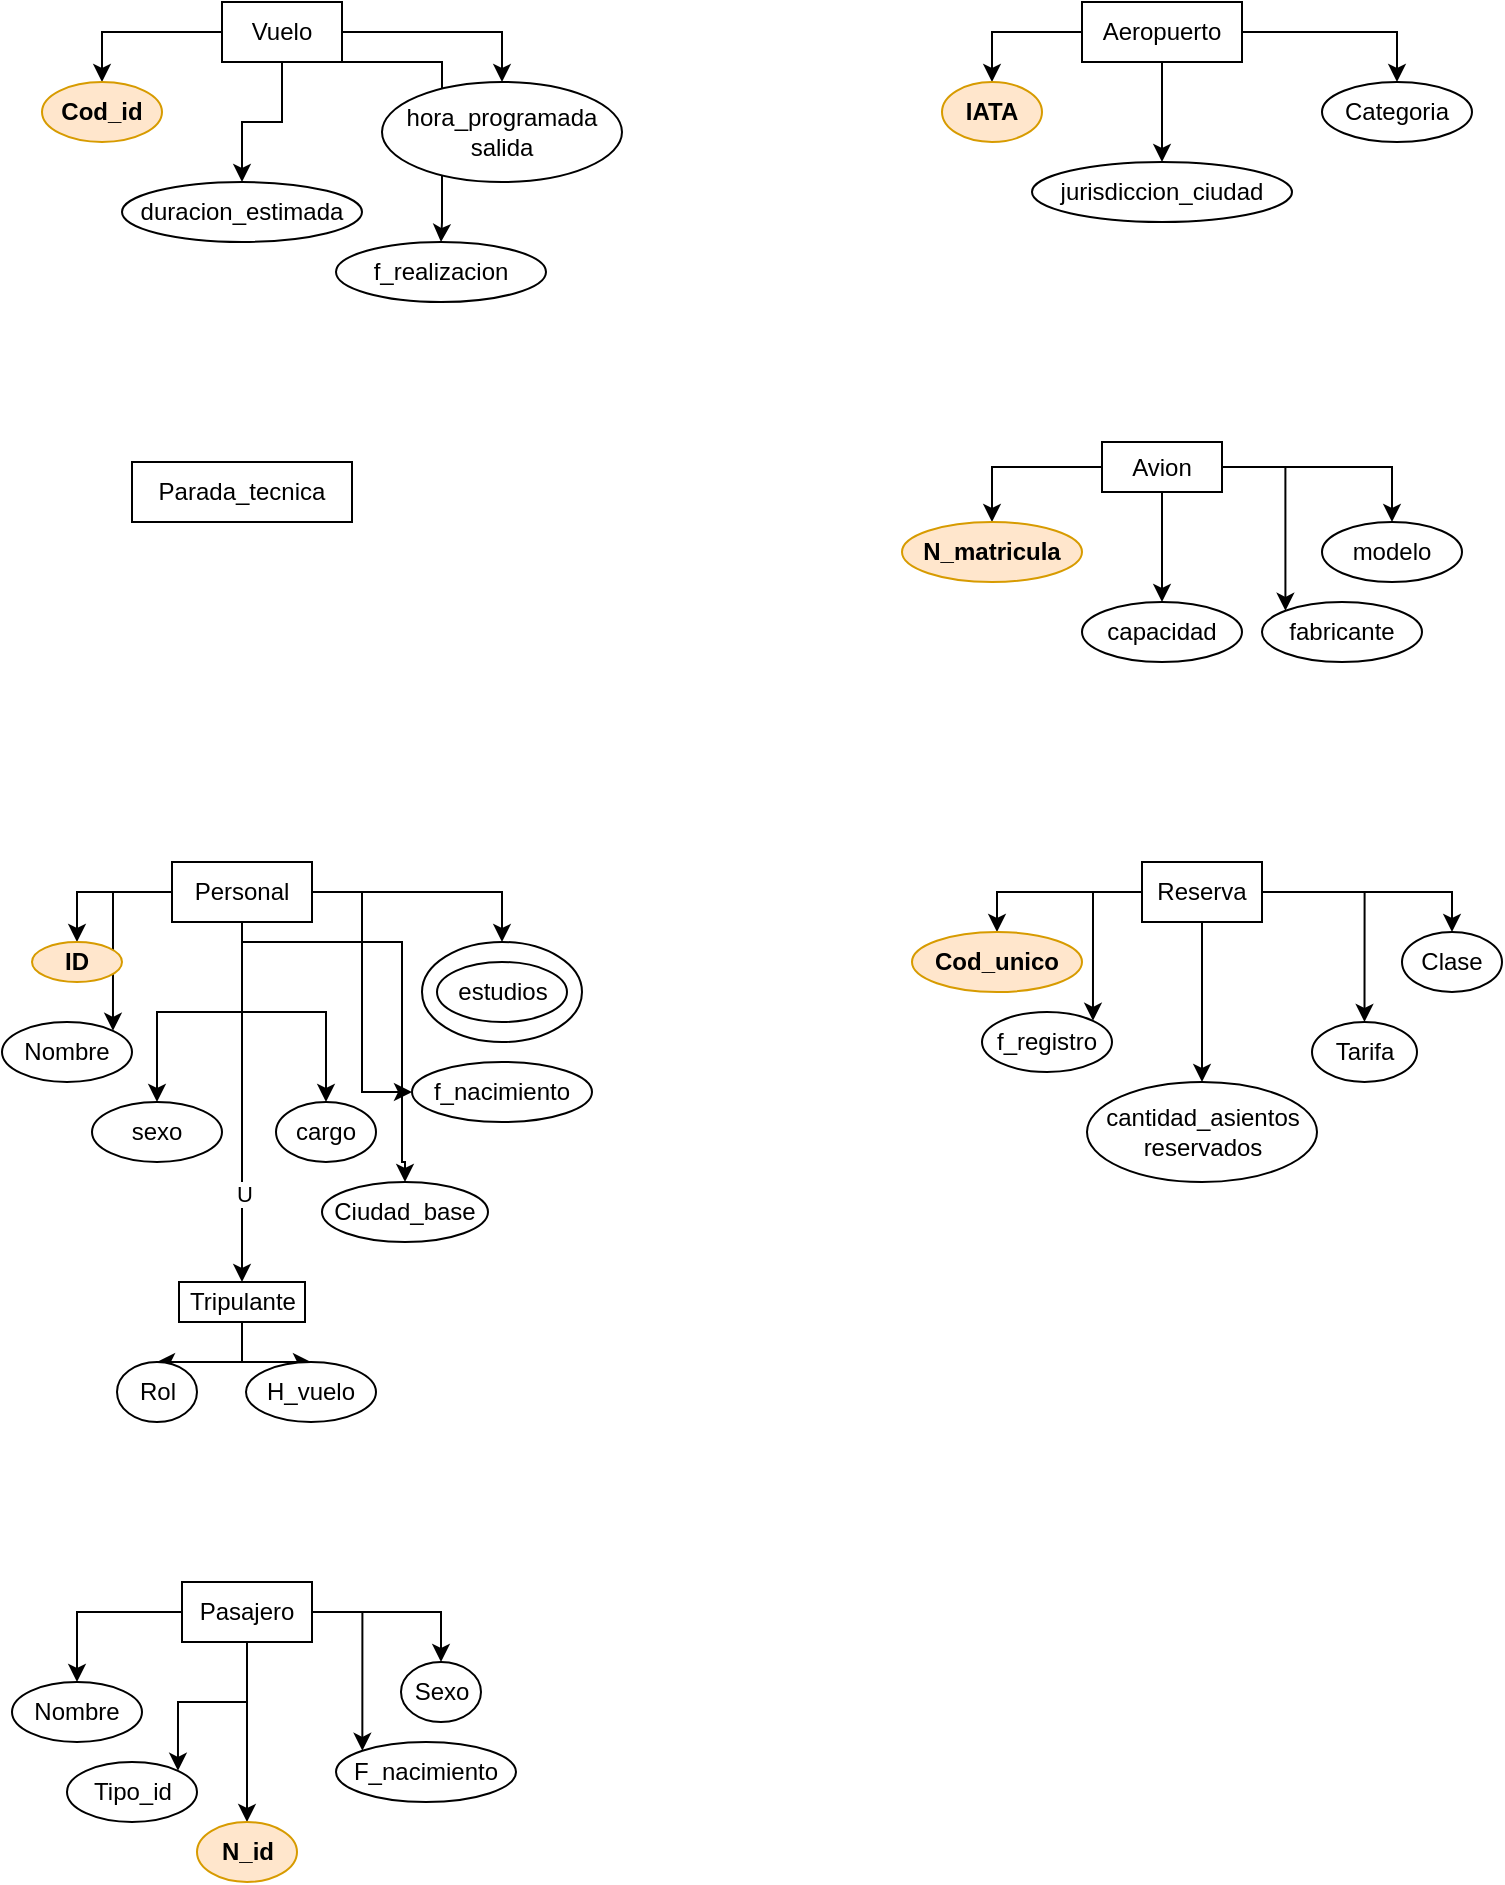 <mxfile version="21.7.2" type="github">
  <diagram name="Página-1" id="UUR40JyIWrCSjtDDrcDr">
    <mxGraphModel dx="1379" dy="797" grid="1" gridSize="10" guides="1" tooltips="1" connect="1" arrows="1" fold="1" page="1" pageScale="1" pageWidth="827" pageHeight="1169" math="0" shadow="0">
      <root>
        <mxCell id="0" />
        <mxCell id="1" parent="0" />
        <mxCell id="4Mqh_UqCW2FSAEqXyaWD-35" value="" style="ellipse;whiteSpace=wrap;html=1;" vertex="1" parent="1">
          <mxGeometry x="220" y="520" width="80" height="50" as="geometry" />
        </mxCell>
        <mxCell id="4Mqh_UqCW2FSAEqXyaWD-12" style="edgeStyle=orthogonalEdgeStyle;rounded=0;orthogonalLoop=1;jettySize=auto;html=1;" edge="1" parent="1" source="4Mqh_UqCW2FSAEqXyaWD-1" target="4Mqh_UqCW2FSAEqXyaWD-2">
          <mxGeometry relative="1" as="geometry" />
        </mxCell>
        <mxCell id="4Mqh_UqCW2FSAEqXyaWD-13" style="edgeStyle=orthogonalEdgeStyle;rounded=0;orthogonalLoop=1;jettySize=auto;html=1;" edge="1" parent="1" source="4Mqh_UqCW2FSAEqXyaWD-1" target="4Mqh_UqCW2FSAEqXyaWD-4">
          <mxGeometry relative="1" as="geometry" />
        </mxCell>
        <mxCell id="4Mqh_UqCW2FSAEqXyaWD-14" style="edgeStyle=orthogonalEdgeStyle;rounded=0;orthogonalLoop=1;jettySize=auto;html=1;entryX=0.5;entryY=0;entryDx=0;entryDy=0;" edge="1" parent="1" source="4Mqh_UqCW2FSAEqXyaWD-1" target="4Mqh_UqCW2FSAEqXyaWD-5">
          <mxGeometry relative="1" as="geometry" />
        </mxCell>
        <mxCell id="4Mqh_UqCW2FSAEqXyaWD-39" style="edgeStyle=orthogonalEdgeStyle;rounded=0;orthogonalLoop=1;jettySize=auto;html=1;entryX=0.5;entryY=0;entryDx=0;entryDy=0;" edge="1" parent="1" source="4Mqh_UqCW2FSAEqXyaWD-1" target="4Mqh_UqCW2FSAEqXyaWD-38">
          <mxGeometry relative="1" as="geometry">
            <Array as="points">
              <mxPoint x="230" y="80" />
              <mxPoint x="230" y="160" />
            </Array>
          </mxGeometry>
        </mxCell>
        <mxCell id="4Mqh_UqCW2FSAEqXyaWD-1" value="Vuelo" style="rounded=0;whiteSpace=wrap;html=1;" vertex="1" parent="1">
          <mxGeometry x="120" y="50" width="60" height="30" as="geometry" />
        </mxCell>
        <mxCell id="4Mqh_UqCW2FSAEqXyaWD-2" value="Cod_id" style="ellipse;whiteSpace=wrap;html=1;fillColor=#ffe6cc;strokeColor=#d79b00;fontStyle=1" vertex="1" parent="1">
          <mxGeometry x="30" y="90" width="60" height="30" as="geometry" />
        </mxCell>
        <mxCell id="4Mqh_UqCW2FSAEqXyaWD-4" value="duracion_estimada" style="ellipse;whiteSpace=wrap;html=1;" vertex="1" parent="1">
          <mxGeometry x="70" y="140" width="120" height="30" as="geometry" />
        </mxCell>
        <mxCell id="4Mqh_UqCW2FSAEqXyaWD-5" value="hora_programada&lt;br&gt;salida" style="ellipse;whiteSpace=wrap;html=1;" vertex="1" parent="1">
          <mxGeometry x="200" y="90" width="120" height="50" as="geometry" />
        </mxCell>
        <mxCell id="4Mqh_UqCW2FSAEqXyaWD-6" value="Parada_tecnica" style="rounded=0;whiteSpace=wrap;html=1;" vertex="1" parent="1">
          <mxGeometry x="75" y="280" width="110" height="30" as="geometry" />
        </mxCell>
        <mxCell id="4Mqh_UqCW2FSAEqXyaWD-15" style="edgeStyle=orthogonalEdgeStyle;rounded=0;orthogonalLoop=1;jettySize=auto;html=1;" edge="1" parent="1" source="4Mqh_UqCW2FSAEqXyaWD-8" target="4Mqh_UqCW2FSAEqXyaWD-9">
          <mxGeometry relative="1" as="geometry" />
        </mxCell>
        <mxCell id="4Mqh_UqCW2FSAEqXyaWD-16" style="edgeStyle=orthogonalEdgeStyle;rounded=0;orthogonalLoop=1;jettySize=auto;html=1;" edge="1" parent="1" source="4Mqh_UqCW2FSAEqXyaWD-8" target="4Mqh_UqCW2FSAEqXyaWD-10">
          <mxGeometry relative="1" as="geometry" />
        </mxCell>
        <mxCell id="4Mqh_UqCW2FSAEqXyaWD-17" style="edgeStyle=orthogonalEdgeStyle;rounded=0;orthogonalLoop=1;jettySize=auto;html=1;entryX=0.5;entryY=0;entryDx=0;entryDy=0;" edge="1" parent="1" source="4Mqh_UqCW2FSAEqXyaWD-8" target="4Mqh_UqCW2FSAEqXyaWD-11">
          <mxGeometry relative="1" as="geometry" />
        </mxCell>
        <mxCell id="4Mqh_UqCW2FSAEqXyaWD-8" value="Aeropuerto" style="rounded=0;whiteSpace=wrap;html=1;" vertex="1" parent="1">
          <mxGeometry x="550" y="50" width="80" height="30" as="geometry" />
        </mxCell>
        <mxCell id="4Mqh_UqCW2FSAEqXyaWD-9" value="&lt;b&gt;IATA&lt;/b&gt;" style="ellipse;whiteSpace=wrap;html=1;fillColor=#ffe6cc;strokeColor=#d79b00;" vertex="1" parent="1">
          <mxGeometry x="480" y="90" width="50" height="30" as="geometry" />
        </mxCell>
        <mxCell id="4Mqh_UqCW2FSAEqXyaWD-10" value="jurisdiccion_ciudad" style="ellipse;whiteSpace=wrap;html=1;" vertex="1" parent="1">
          <mxGeometry x="525" y="130" width="130" height="30" as="geometry" />
        </mxCell>
        <mxCell id="4Mqh_UqCW2FSAEqXyaWD-11" value="Categoria" style="ellipse;whiteSpace=wrap;html=1;" vertex="1" parent="1">
          <mxGeometry x="670" y="90" width="75" height="30" as="geometry" />
        </mxCell>
        <mxCell id="4Mqh_UqCW2FSAEqXyaWD-24" style="edgeStyle=orthogonalEdgeStyle;rounded=0;orthogonalLoop=1;jettySize=auto;html=1;entryX=0.5;entryY=0;entryDx=0;entryDy=0;" edge="1" parent="1" source="4Mqh_UqCW2FSAEqXyaWD-19" target="4Mqh_UqCW2FSAEqXyaWD-20">
          <mxGeometry relative="1" as="geometry" />
        </mxCell>
        <mxCell id="4Mqh_UqCW2FSAEqXyaWD-25" style="edgeStyle=orthogonalEdgeStyle;rounded=0;orthogonalLoop=1;jettySize=auto;html=1;entryX=0.5;entryY=0;entryDx=0;entryDy=0;" edge="1" parent="1" source="4Mqh_UqCW2FSAEqXyaWD-19" target="4Mqh_UqCW2FSAEqXyaWD-21">
          <mxGeometry relative="1" as="geometry" />
        </mxCell>
        <mxCell id="4Mqh_UqCW2FSAEqXyaWD-26" style="edgeStyle=orthogonalEdgeStyle;rounded=0;orthogonalLoop=1;jettySize=auto;html=1;entryX=0;entryY=0;entryDx=0;entryDy=0;" edge="1" parent="1" source="4Mqh_UqCW2FSAEqXyaWD-19" target="4Mqh_UqCW2FSAEqXyaWD-22">
          <mxGeometry relative="1" as="geometry" />
        </mxCell>
        <mxCell id="4Mqh_UqCW2FSAEqXyaWD-27" style="edgeStyle=orthogonalEdgeStyle;rounded=0;orthogonalLoop=1;jettySize=auto;html=1;entryX=0.5;entryY=0;entryDx=0;entryDy=0;" edge="1" parent="1" source="4Mqh_UqCW2FSAEqXyaWD-19" target="4Mqh_UqCW2FSAEqXyaWD-23">
          <mxGeometry relative="1" as="geometry" />
        </mxCell>
        <mxCell id="4Mqh_UqCW2FSAEqXyaWD-19" value="Avion" style="rounded=0;whiteSpace=wrap;html=1;" vertex="1" parent="1">
          <mxGeometry x="560" y="270" width="60" height="25" as="geometry" />
        </mxCell>
        <mxCell id="4Mqh_UqCW2FSAEqXyaWD-20" value="&lt;b&gt;N_matricula&lt;/b&gt;" style="ellipse;whiteSpace=wrap;html=1;fillColor=#ffe6cc;strokeColor=#d79b00;" vertex="1" parent="1">
          <mxGeometry x="460" y="310" width="90" height="30" as="geometry" />
        </mxCell>
        <mxCell id="4Mqh_UqCW2FSAEqXyaWD-21" value="capacidad" style="ellipse;whiteSpace=wrap;html=1;" vertex="1" parent="1">
          <mxGeometry x="550" y="350" width="80" height="30" as="geometry" />
        </mxCell>
        <mxCell id="4Mqh_UqCW2FSAEqXyaWD-22" value="fabricante" style="ellipse;whiteSpace=wrap;html=1;" vertex="1" parent="1">
          <mxGeometry x="640" y="350" width="80" height="30" as="geometry" />
        </mxCell>
        <mxCell id="4Mqh_UqCW2FSAEqXyaWD-23" value="modelo" style="ellipse;whiteSpace=wrap;html=1;" vertex="1" parent="1">
          <mxGeometry x="670" y="310" width="70" height="30" as="geometry" />
        </mxCell>
        <mxCell id="4Mqh_UqCW2FSAEqXyaWD-37" style="edgeStyle=orthogonalEdgeStyle;rounded=0;orthogonalLoop=1;jettySize=auto;html=1;entryX=0.5;entryY=0;entryDx=0;entryDy=0;" edge="1" parent="1" source="4Mqh_UqCW2FSAEqXyaWD-29" target="4Mqh_UqCW2FSAEqXyaWD-30">
          <mxGeometry relative="1" as="geometry" />
        </mxCell>
        <mxCell id="4Mqh_UqCW2FSAEqXyaWD-40" style="edgeStyle=orthogonalEdgeStyle;rounded=0;orthogonalLoop=1;jettySize=auto;html=1;entryX=1;entryY=0;entryDx=0;entryDy=0;" edge="1" parent="1" source="4Mqh_UqCW2FSAEqXyaWD-29" target="4Mqh_UqCW2FSAEqXyaWD-31">
          <mxGeometry relative="1" as="geometry" />
        </mxCell>
        <mxCell id="4Mqh_UqCW2FSAEqXyaWD-41" style="edgeStyle=orthogonalEdgeStyle;rounded=0;orthogonalLoop=1;jettySize=auto;html=1;" edge="1" parent="1" source="4Mqh_UqCW2FSAEqXyaWD-29" target="4Mqh_UqCW2FSAEqXyaWD-32">
          <mxGeometry relative="1" as="geometry" />
        </mxCell>
        <mxCell id="4Mqh_UqCW2FSAEqXyaWD-42" style="edgeStyle=orthogonalEdgeStyle;rounded=0;orthogonalLoop=1;jettySize=auto;html=1;" edge="1" parent="1" source="4Mqh_UqCW2FSAEqXyaWD-29" target="4Mqh_UqCW2FSAEqXyaWD-36">
          <mxGeometry relative="1" as="geometry" />
        </mxCell>
        <mxCell id="4Mqh_UqCW2FSAEqXyaWD-43" style="edgeStyle=orthogonalEdgeStyle;rounded=0;orthogonalLoop=1;jettySize=auto;html=1;entryX=0;entryY=0.5;entryDx=0;entryDy=0;" edge="1" parent="1" source="4Mqh_UqCW2FSAEqXyaWD-29" target="4Mqh_UqCW2FSAEqXyaWD-33">
          <mxGeometry relative="1" as="geometry" />
        </mxCell>
        <mxCell id="4Mqh_UqCW2FSAEqXyaWD-44" style="edgeStyle=orthogonalEdgeStyle;rounded=0;orthogonalLoop=1;jettySize=auto;html=1;entryX=0.5;entryY=0;entryDx=0;entryDy=0;" edge="1" parent="1" source="4Mqh_UqCW2FSAEqXyaWD-29" target="4Mqh_UqCW2FSAEqXyaWD-35">
          <mxGeometry relative="1" as="geometry" />
        </mxCell>
        <mxCell id="4Mqh_UqCW2FSAEqXyaWD-46" style="edgeStyle=orthogonalEdgeStyle;rounded=0;orthogonalLoop=1;jettySize=auto;html=1;entryX=0.5;entryY=0;entryDx=0;entryDy=0;" edge="1" parent="1" source="4Mqh_UqCW2FSAEqXyaWD-29" target="4Mqh_UqCW2FSAEqXyaWD-45">
          <mxGeometry relative="1" as="geometry" />
        </mxCell>
        <mxCell id="4Mqh_UqCW2FSAEqXyaWD-47" value="U" style="edgeLabel;html=1;align=center;verticalAlign=middle;resizable=0;points=[];" vertex="1" connectable="0" parent="4Mqh_UqCW2FSAEqXyaWD-46">
          <mxGeometry x="0.511" y="1" relative="1" as="geometry">
            <mxPoint as="offset" />
          </mxGeometry>
        </mxCell>
        <mxCell id="4Mqh_UqCW2FSAEqXyaWD-55" style="edgeStyle=orthogonalEdgeStyle;rounded=0;orthogonalLoop=1;jettySize=auto;html=1;entryX=0.5;entryY=0;entryDx=0;entryDy=0;" edge="1" parent="1" source="4Mqh_UqCW2FSAEqXyaWD-29" target="4Mqh_UqCW2FSAEqXyaWD-54">
          <mxGeometry relative="1" as="geometry">
            <Array as="points">
              <mxPoint x="130" y="520" />
              <mxPoint x="210" y="520" />
              <mxPoint x="210" y="630" />
            </Array>
          </mxGeometry>
        </mxCell>
        <mxCell id="4Mqh_UqCW2FSAEqXyaWD-29" value="Personal" style="rounded=0;whiteSpace=wrap;html=1;" vertex="1" parent="1">
          <mxGeometry x="95" y="480" width="70" height="30" as="geometry" />
        </mxCell>
        <mxCell id="4Mqh_UqCW2FSAEqXyaWD-30" value="&lt;b&gt;ID&lt;/b&gt;" style="ellipse;whiteSpace=wrap;html=1;fillColor=#ffe6cc;strokeColor=#d79b00;" vertex="1" parent="1">
          <mxGeometry x="25" y="520" width="45" height="20" as="geometry" />
        </mxCell>
        <mxCell id="4Mqh_UqCW2FSAEqXyaWD-31" value="Nombre" style="ellipse;whiteSpace=wrap;html=1;" vertex="1" parent="1">
          <mxGeometry x="10" y="560" width="65" height="30" as="geometry" />
        </mxCell>
        <mxCell id="4Mqh_UqCW2FSAEqXyaWD-32" value="sexo" style="ellipse;whiteSpace=wrap;html=1;" vertex="1" parent="1">
          <mxGeometry x="55" y="600" width="65" height="30" as="geometry" />
        </mxCell>
        <mxCell id="4Mqh_UqCW2FSAEqXyaWD-33" value="f_nacimiento" style="ellipse;whiteSpace=wrap;html=1;" vertex="1" parent="1">
          <mxGeometry x="215" y="580" width="90" height="30" as="geometry" />
        </mxCell>
        <mxCell id="4Mqh_UqCW2FSAEqXyaWD-34" value="estudios" style="ellipse;whiteSpace=wrap;html=1;" vertex="1" parent="1">
          <mxGeometry x="227.5" y="530" width="65" height="30" as="geometry" />
        </mxCell>
        <mxCell id="4Mqh_UqCW2FSAEqXyaWD-36" value="cargo" style="ellipse;whiteSpace=wrap;html=1;" vertex="1" parent="1">
          <mxGeometry x="147" y="600" width="50" height="30" as="geometry" />
        </mxCell>
        <mxCell id="4Mqh_UqCW2FSAEqXyaWD-38" value="f_realizacion" style="ellipse;whiteSpace=wrap;html=1;" vertex="1" parent="1">
          <mxGeometry x="177" y="170" width="105" height="30" as="geometry" />
        </mxCell>
        <mxCell id="4Mqh_UqCW2FSAEqXyaWD-52" style="edgeStyle=orthogonalEdgeStyle;rounded=0;orthogonalLoop=1;jettySize=auto;html=1;entryX=0.5;entryY=0;entryDx=0;entryDy=0;" edge="1" parent="1" source="4Mqh_UqCW2FSAEqXyaWD-45" target="4Mqh_UqCW2FSAEqXyaWD-49">
          <mxGeometry relative="1" as="geometry" />
        </mxCell>
        <mxCell id="4Mqh_UqCW2FSAEqXyaWD-53" style="edgeStyle=orthogonalEdgeStyle;rounded=0;orthogonalLoop=1;jettySize=auto;html=1;entryX=0.5;entryY=0;entryDx=0;entryDy=0;" edge="1" parent="1" source="4Mqh_UqCW2FSAEqXyaWD-45" target="4Mqh_UqCW2FSAEqXyaWD-51">
          <mxGeometry relative="1" as="geometry" />
        </mxCell>
        <mxCell id="4Mqh_UqCW2FSAEqXyaWD-45" value="Tripulante" style="rounded=0;whiteSpace=wrap;html=1;" vertex="1" parent="1">
          <mxGeometry x="98.5" y="690" width="63" height="20" as="geometry" />
        </mxCell>
        <mxCell id="4Mqh_UqCW2FSAEqXyaWD-49" value="Rol" style="ellipse;whiteSpace=wrap;html=1;" vertex="1" parent="1">
          <mxGeometry x="67.5" y="730" width="40" height="30" as="geometry" />
        </mxCell>
        <mxCell id="4Mqh_UqCW2FSAEqXyaWD-51" value="H_vuelo" style="ellipse;whiteSpace=wrap;html=1;" vertex="1" parent="1">
          <mxGeometry x="132" y="730" width="65" height="30" as="geometry" />
        </mxCell>
        <mxCell id="4Mqh_UqCW2FSAEqXyaWD-54" value="Ciudad_base" style="ellipse;whiteSpace=wrap;html=1;" vertex="1" parent="1">
          <mxGeometry x="170" y="640" width="83" height="30" as="geometry" />
        </mxCell>
        <mxCell id="4Mqh_UqCW2FSAEqXyaWD-63" style="edgeStyle=orthogonalEdgeStyle;rounded=0;orthogonalLoop=1;jettySize=auto;html=1;" edge="1" parent="1" source="4Mqh_UqCW2FSAEqXyaWD-56" target="4Mqh_UqCW2FSAEqXyaWD-57">
          <mxGeometry relative="1" as="geometry" />
        </mxCell>
        <mxCell id="4Mqh_UqCW2FSAEqXyaWD-64" style="edgeStyle=orthogonalEdgeStyle;rounded=0;orthogonalLoop=1;jettySize=auto;html=1;entryX=1;entryY=0;entryDx=0;entryDy=0;" edge="1" parent="1" source="4Mqh_UqCW2FSAEqXyaWD-56" target="4Mqh_UqCW2FSAEqXyaWD-58">
          <mxGeometry relative="1" as="geometry" />
        </mxCell>
        <mxCell id="4Mqh_UqCW2FSAEqXyaWD-65" style="edgeStyle=orthogonalEdgeStyle;rounded=0;orthogonalLoop=1;jettySize=auto;html=1;" edge="1" parent="1" source="4Mqh_UqCW2FSAEqXyaWD-56" target="4Mqh_UqCW2FSAEqXyaWD-59">
          <mxGeometry relative="1" as="geometry" />
        </mxCell>
        <mxCell id="4Mqh_UqCW2FSAEqXyaWD-66" style="edgeStyle=orthogonalEdgeStyle;rounded=0;orthogonalLoop=1;jettySize=auto;html=1;entryX=0.5;entryY=0;entryDx=0;entryDy=0;" edge="1" parent="1" source="4Mqh_UqCW2FSAEqXyaWD-56" target="4Mqh_UqCW2FSAEqXyaWD-60">
          <mxGeometry relative="1" as="geometry" />
        </mxCell>
        <mxCell id="4Mqh_UqCW2FSAEqXyaWD-67" style="edgeStyle=orthogonalEdgeStyle;rounded=0;orthogonalLoop=1;jettySize=auto;html=1;entryX=0.5;entryY=0;entryDx=0;entryDy=0;" edge="1" parent="1" source="4Mqh_UqCW2FSAEqXyaWD-56" target="4Mqh_UqCW2FSAEqXyaWD-61">
          <mxGeometry relative="1" as="geometry" />
        </mxCell>
        <mxCell id="4Mqh_UqCW2FSAEqXyaWD-56" value="Reserva" style="rounded=0;whiteSpace=wrap;html=1;" vertex="1" parent="1">
          <mxGeometry x="580" y="480" width="60" height="30" as="geometry" />
        </mxCell>
        <mxCell id="4Mqh_UqCW2FSAEqXyaWD-57" value="Cod_unico" style="ellipse;whiteSpace=wrap;html=1;fillColor=#ffe6cc;strokeColor=#d79b00;fontStyle=1" vertex="1" parent="1">
          <mxGeometry x="465" y="515" width="85" height="30" as="geometry" />
        </mxCell>
        <mxCell id="4Mqh_UqCW2FSAEqXyaWD-58" value="f_registro" style="ellipse;whiteSpace=wrap;html=1;" vertex="1" parent="1">
          <mxGeometry x="500" y="555" width="65" height="30" as="geometry" />
        </mxCell>
        <mxCell id="4Mqh_UqCW2FSAEqXyaWD-59" value="cantidad_asientos&lt;br&gt;reservados" style="ellipse;whiteSpace=wrap;html=1;" vertex="1" parent="1">
          <mxGeometry x="552.5" y="590" width="115" height="50" as="geometry" />
        </mxCell>
        <mxCell id="4Mqh_UqCW2FSAEqXyaWD-60" value="Tarifa" style="ellipse;whiteSpace=wrap;html=1;" vertex="1" parent="1">
          <mxGeometry x="665" y="560" width="52.5" height="30" as="geometry" />
        </mxCell>
        <mxCell id="4Mqh_UqCW2FSAEqXyaWD-61" value="Clase" style="ellipse;whiteSpace=wrap;html=1;" vertex="1" parent="1">
          <mxGeometry x="710" y="515" width="50" height="30" as="geometry" />
        </mxCell>
        <mxCell id="4Mqh_UqCW2FSAEqXyaWD-76" style="edgeStyle=orthogonalEdgeStyle;rounded=0;orthogonalLoop=1;jettySize=auto;html=1;" edge="1" parent="1" source="4Mqh_UqCW2FSAEqXyaWD-68" target="4Mqh_UqCW2FSAEqXyaWD-70">
          <mxGeometry relative="1" as="geometry" />
        </mxCell>
        <mxCell id="4Mqh_UqCW2FSAEqXyaWD-77" style="edgeStyle=orthogonalEdgeStyle;rounded=0;orthogonalLoop=1;jettySize=auto;html=1;entryX=1;entryY=0;entryDx=0;entryDy=0;" edge="1" parent="1" source="4Mqh_UqCW2FSAEqXyaWD-68" target="4Mqh_UqCW2FSAEqXyaWD-71">
          <mxGeometry relative="1" as="geometry" />
        </mxCell>
        <mxCell id="4Mqh_UqCW2FSAEqXyaWD-78" style="edgeStyle=orthogonalEdgeStyle;rounded=0;orthogonalLoop=1;jettySize=auto;html=1;entryX=0.5;entryY=0;entryDx=0;entryDy=0;" edge="1" parent="1" source="4Mqh_UqCW2FSAEqXyaWD-68" target="4Mqh_UqCW2FSAEqXyaWD-72">
          <mxGeometry relative="1" as="geometry" />
        </mxCell>
        <mxCell id="4Mqh_UqCW2FSAEqXyaWD-79" style="edgeStyle=orthogonalEdgeStyle;rounded=0;orthogonalLoop=1;jettySize=auto;html=1;entryX=0;entryY=0;entryDx=0;entryDy=0;" edge="1" parent="1" source="4Mqh_UqCW2FSAEqXyaWD-68" target="4Mqh_UqCW2FSAEqXyaWD-74">
          <mxGeometry relative="1" as="geometry" />
        </mxCell>
        <mxCell id="4Mqh_UqCW2FSAEqXyaWD-80" style="edgeStyle=orthogonalEdgeStyle;rounded=0;orthogonalLoop=1;jettySize=auto;html=1;entryX=0.5;entryY=0;entryDx=0;entryDy=0;" edge="1" parent="1" source="4Mqh_UqCW2FSAEqXyaWD-68" target="4Mqh_UqCW2FSAEqXyaWD-75">
          <mxGeometry relative="1" as="geometry" />
        </mxCell>
        <mxCell id="4Mqh_UqCW2FSAEqXyaWD-68" value="Pasajero" style="rounded=0;whiteSpace=wrap;html=1;" vertex="1" parent="1">
          <mxGeometry x="100" y="840" width="65" height="30" as="geometry" />
        </mxCell>
        <mxCell id="4Mqh_UqCW2FSAEqXyaWD-70" value="Nombre" style="ellipse;whiteSpace=wrap;html=1;" vertex="1" parent="1">
          <mxGeometry x="15" y="890" width="65" height="30" as="geometry" />
        </mxCell>
        <mxCell id="4Mqh_UqCW2FSAEqXyaWD-71" value="Tipo_id" style="ellipse;whiteSpace=wrap;html=1;" vertex="1" parent="1">
          <mxGeometry x="42.5" y="930" width="65" height="30" as="geometry" />
        </mxCell>
        <mxCell id="4Mqh_UqCW2FSAEqXyaWD-72" value="&lt;b&gt;N_id&lt;/b&gt;" style="ellipse;whiteSpace=wrap;html=1;fillColor=#ffe6cc;strokeColor=#d79b00;" vertex="1" parent="1">
          <mxGeometry x="107.5" y="960" width="50" height="30" as="geometry" />
        </mxCell>
        <mxCell id="4Mqh_UqCW2FSAEqXyaWD-74" value="F_nacimiento" style="ellipse;whiteSpace=wrap;html=1;" vertex="1" parent="1">
          <mxGeometry x="177" y="920" width="90" height="30" as="geometry" />
        </mxCell>
        <mxCell id="4Mqh_UqCW2FSAEqXyaWD-75" value="Sexo" style="ellipse;whiteSpace=wrap;html=1;" vertex="1" parent="1">
          <mxGeometry x="209.5" y="880" width="40" height="30" as="geometry" />
        </mxCell>
      </root>
    </mxGraphModel>
  </diagram>
</mxfile>
